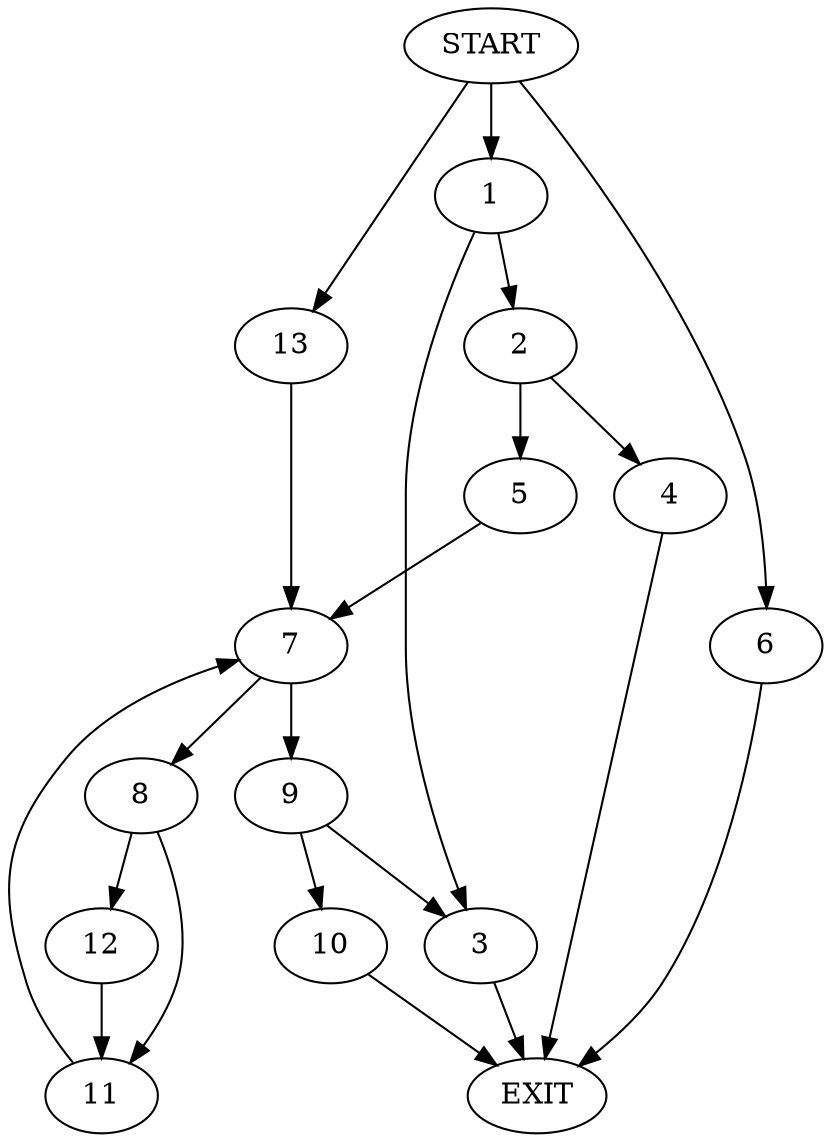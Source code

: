 digraph {
0 [label="START"]
14 [label="EXIT"]
0 -> 1
1 -> 2
1 -> 3
2 -> 4
2 -> 5
3 -> 14
0 -> 6
6 -> 14
4 -> 14
5 -> 7
7 -> 8
7 -> 9
9 -> 10
9 -> 3
8 -> 11
8 -> 12
12 -> 11
11 -> 7
0 -> 13
13 -> 7
10 -> 14
}
